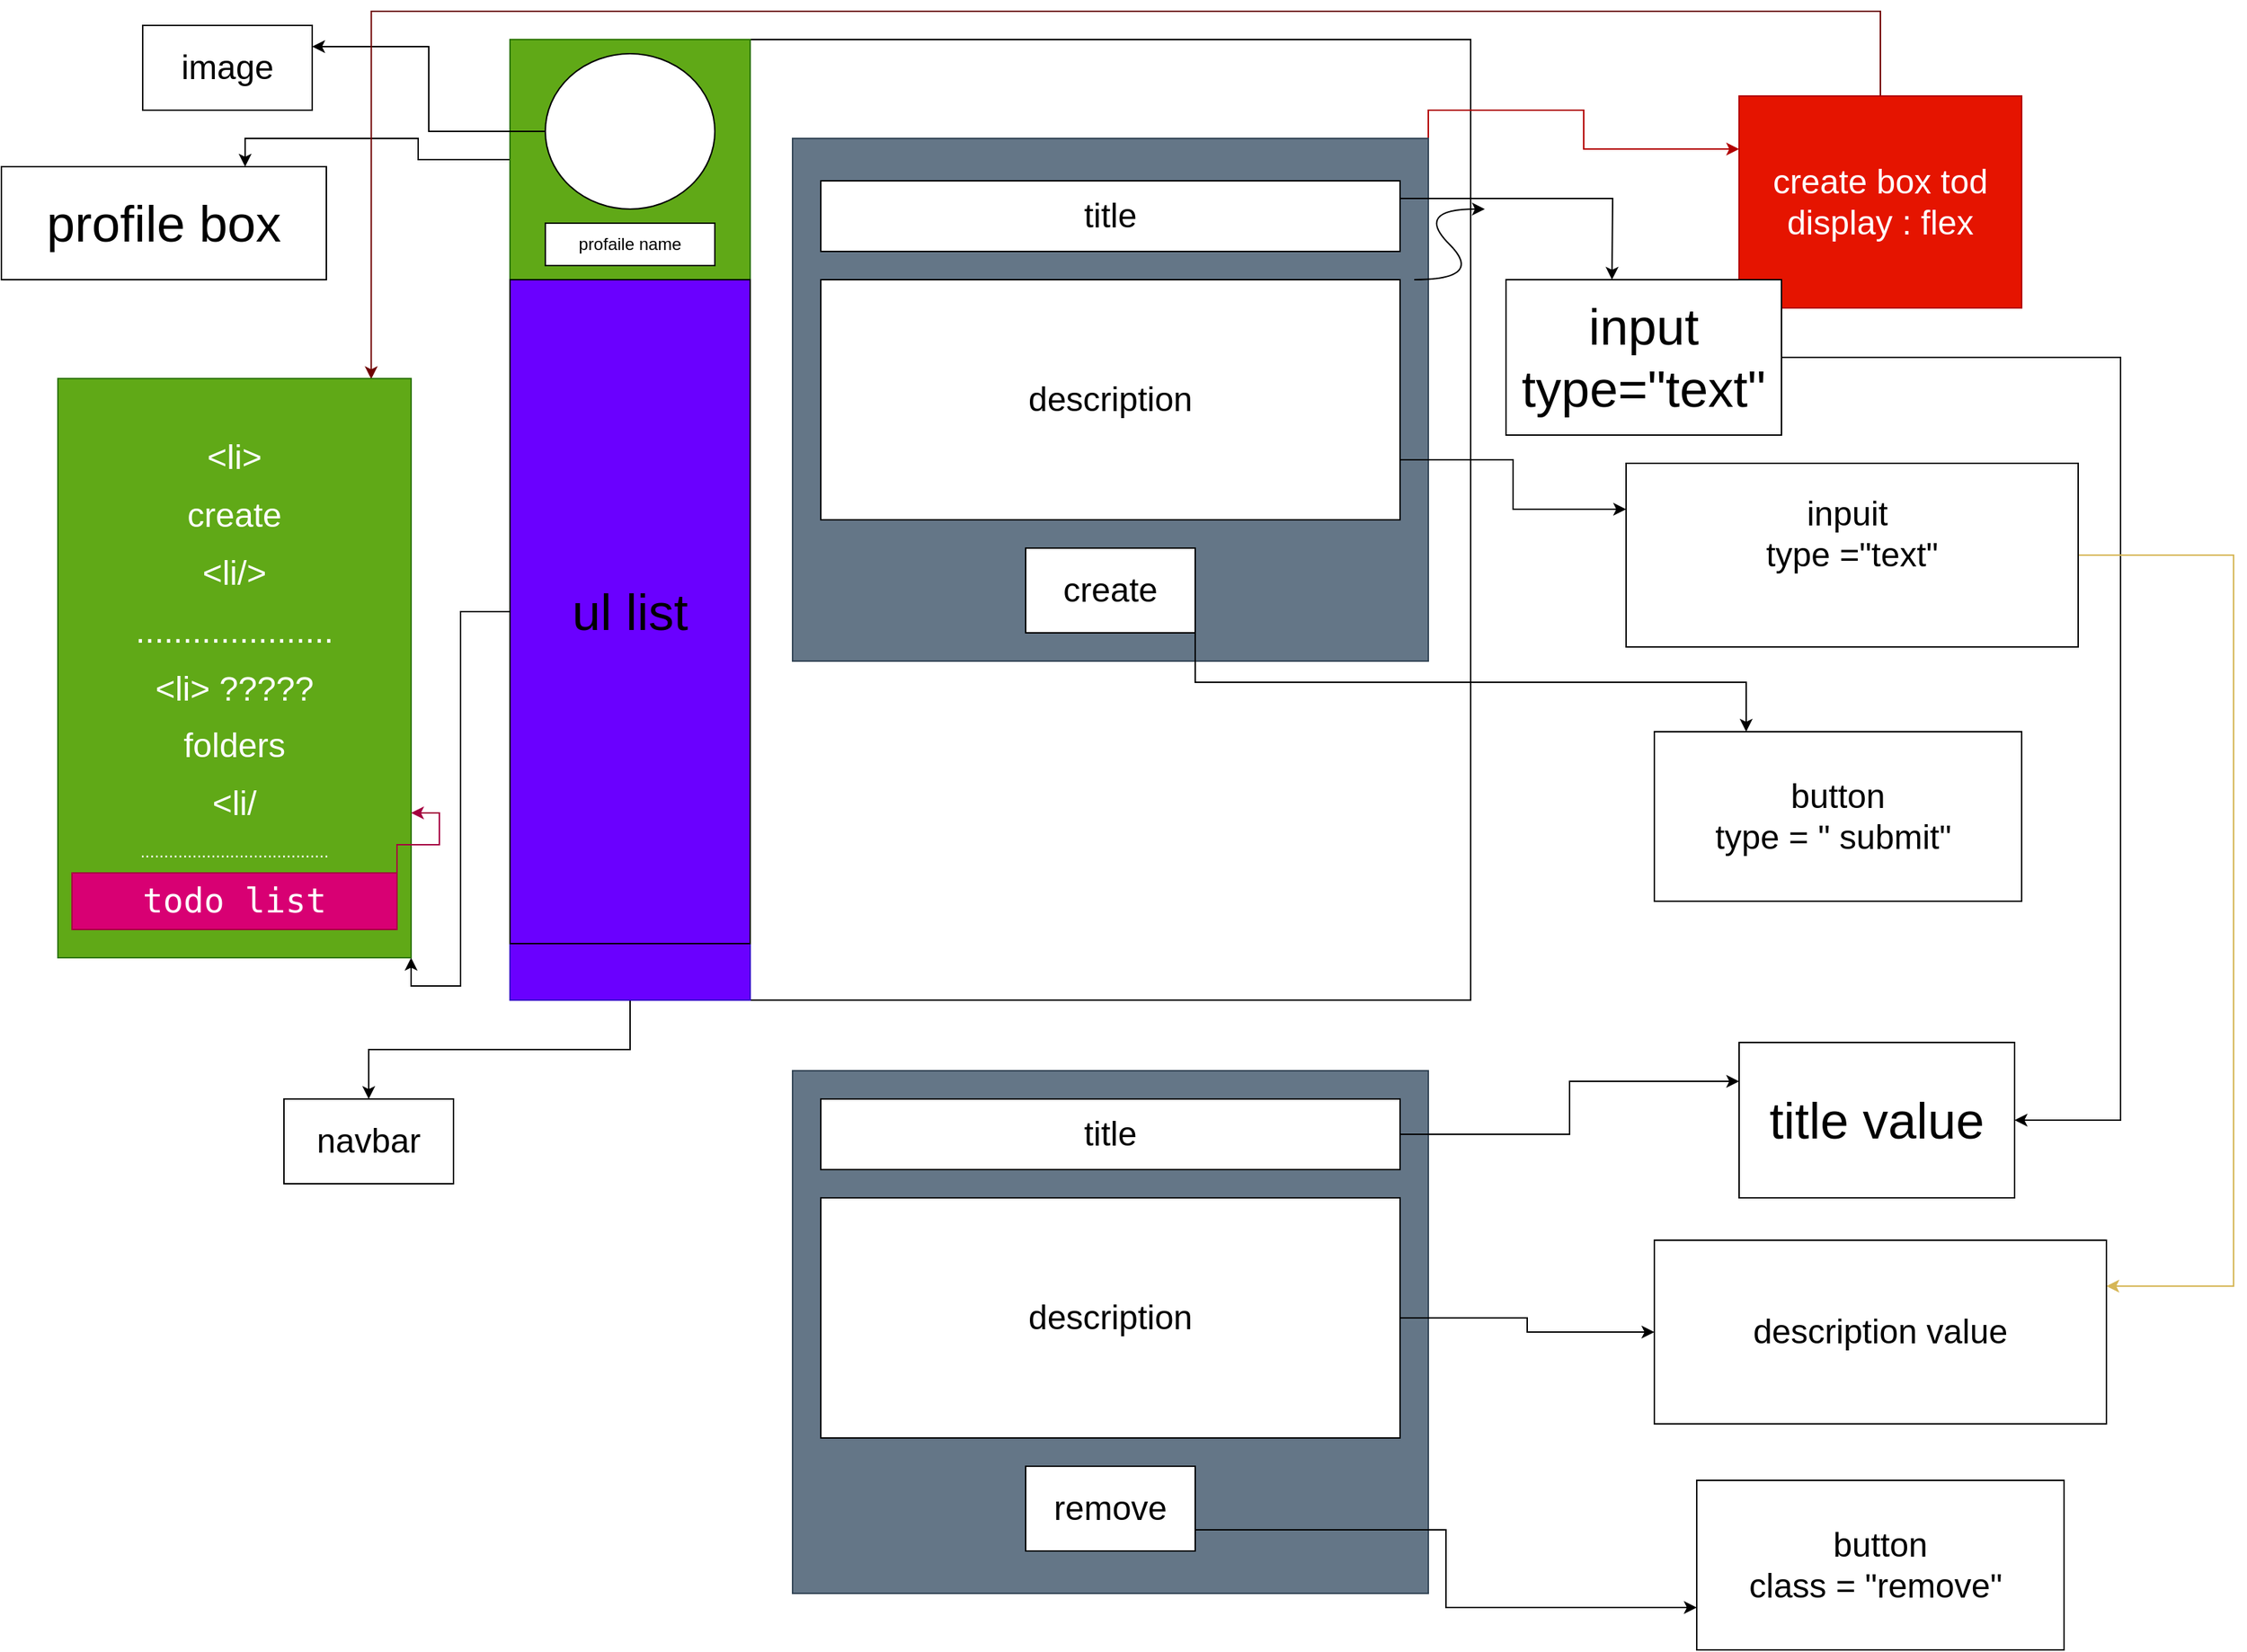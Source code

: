 <mxfile version="13.9.9" type="device"><diagram id="soRYf5IU2YV28QHzgF4Z" name="Page-1"><mxGraphModel dx="3694" dy="1644" grid="1" gridSize="10" guides="1" tooltips="1" connect="1" arrows="1" fold="1" page="1" pageScale="1" pageWidth="850" pageHeight="1100" math="0" shadow="0"><root><mxCell id="0"/><mxCell id="1" parent="0"/><mxCell id="wcgVE5dAAhWsLzOFIcn2-1" value="" style="whiteSpace=wrap;html=1;aspect=fixed;" vertex="1" parent="1"><mxGeometry x="-400" y="30" width="680" height="680" as="geometry"/></mxCell><mxCell id="wcgVE5dAAhWsLzOFIcn2-2" value="&lt;span style=&quot;font-size: 24px&quot;&gt;navbar&lt;br&gt;&lt;/span&gt;" style="rounded=0;whiteSpace=wrap;html=1;" vertex="1" parent="1"><mxGeometry x="-560" y="780" width="120" height="60" as="geometry"/></mxCell><mxCell id="wcgVE5dAAhWsLzOFIcn2-6" style="edgeStyle=orthogonalEdgeStyle;rounded=0;orthogonalLoop=1;jettySize=auto;html=1;exitX=0.5;exitY=1;exitDx=0;exitDy=0;entryX=0.5;entryY=0;entryDx=0;entryDy=0;" edge="1" parent="1" source="wcgVE5dAAhWsLzOFIcn2-3" target="wcgVE5dAAhWsLzOFIcn2-2"><mxGeometry relative="1" as="geometry"><mxPoint x="-315" y="830" as="targetPoint"/></mxGeometry></mxCell><mxCell id="wcgVE5dAAhWsLzOFIcn2-3" value="" style="rounded=0;whiteSpace=wrap;html=1;fillColor=#6a00ff;strokeColor=#3700CC;fontColor=#ffffff;" vertex="1" parent="1"><mxGeometry x="-400" y="40" width="170" height="670" as="geometry"/></mxCell><mxCell id="wcgVE5dAAhWsLzOFIcn2-8" style="edgeStyle=orthogonalEdgeStyle;rounded=0;orthogonalLoop=1;jettySize=auto;html=1;exitX=0;exitY=0.5;exitDx=0;exitDy=0;entryX=0.75;entryY=0;entryDx=0;entryDy=0;" edge="1" parent="1" source="wcgVE5dAAhWsLzOFIcn2-7" target="wcgVE5dAAhWsLzOFIcn2-9"><mxGeometry relative="1" as="geometry"><mxPoint x="-480" y="230" as="targetPoint"/></mxGeometry></mxCell><mxCell id="wcgVE5dAAhWsLzOFIcn2-7" value="" style="rounded=0;whiteSpace=wrap;html=1;fillColor=#60a917;strokeColor=#2D7600;fontColor=#ffffff;" vertex="1" parent="1"><mxGeometry x="-400" y="30" width="170" height="170" as="geometry"/></mxCell><mxCell id="wcgVE5dAAhWsLzOFIcn2-9" value="&lt;font style=&quot;font-size: 36px&quot;&gt;profile box&lt;/font&gt;" style="rounded=0;whiteSpace=wrap;html=1;" vertex="1" parent="1"><mxGeometry x="-760" y="120" width="230" height="80" as="geometry"/></mxCell><mxCell id="wcgVE5dAAhWsLzOFIcn2-12" style="edgeStyle=orthogonalEdgeStyle;rounded=0;orthogonalLoop=1;jettySize=auto;html=1;exitX=0;exitY=0.5;exitDx=0;exitDy=0;entryX=1;entryY=0.25;entryDx=0;entryDy=0;" edge="1" parent="1" source="wcgVE5dAAhWsLzOFIcn2-11" target="wcgVE5dAAhWsLzOFIcn2-13"><mxGeometry relative="1" as="geometry"><mxPoint x="-540" y="50" as="targetPoint"/></mxGeometry></mxCell><mxCell id="wcgVE5dAAhWsLzOFIcn2-11" value="" style="ellipse;whiteSpace=wrap;html=1;" vertex="1" parent="1"><mxGeometry x="-375" y="40" width="120" height="110" as="geometry"/></mxCell><mxCell id="wcgVE5dAAhWsLzOFIcn2-13" value="&lt;font style=&quot;font-size: 24px&quot;&gt;image&lt;/font&gt;" style="rounded=0;whiteSpace=wrap;html=1;" vertex="1" parent="1"><mxGeometry x="-660" y="20" width="120" height="60" as="geometry"/></mxCell><mxCell id="wcgVE5dAAhWsLzOFIcn2-14" value="profaile name" style="rounded=0;whiteSpace=wrap;html=1;" vertex="1" parent="1"><mxGeometry x="-375" y="160" width="120" height="30" as="geometry"/></mxCell><mxCell id="wcgVE5dAAhWsLzOFIcn2-16" style="edgeStyle=orthogonalEdgeStyle;rounded=0;orthogonalLoop=1;jettySize=auto;html=1;exitX=1;exitY=0;exitDx=0;exitDy=0;entryX=0;entryY=0.25;entryDx=0;entryDy=0;fillColor=#e51400;strokeColor=#B20000;" edge="1" parent="1" source="wcgVE5dAAhWsLzOFIcn2-15" target="wcgVE5dAAhWsLzOFIcn2-17"><mxGeometry relative="1" as="geometry"><mxPoint x="460" y="140" as="targetPoint"/></mxGeometry></mxCell><mxCell id="wcgVE5dAAhWsLzOFIcn2-15" value="" style="rounded=0;whiteSpace=wrap;html=1;fillColor=#647687;strokeColor=#314354;fontColor=#ffffff;" vertex="1" parent="1"><mxGeometry x="-200" y="100" width="450" height="370" as="geometry"/></mxCell><mxCell id="wcgVE5dAAhWsLzOFIcn2-43" style="edgeStyle=orthogonalEdgeStyle;rounded=0;orthogonalLoop=1;jettySize=auto;html=1;exitX=0.5;exitY=0;exitDx=0;exitDy=0;entryX=0.887;entryY=0.001;entryDx=0;entryDy=0;entryPerimeter=0;fillColor=#a20025;strokeColor=#6F0000;" edge="1" parent="1" source="wcgVE5dAAhWsLzOFIcn2-17" target="wcgVE5dAAhWsLzOFIcn2-37"><mxGeometry relative="1" as="geometry"><Array as="points"><mxPoint x="570" y="10"/><mxPoint x="-498" y="10"/></Array></mxGeometry></mxCell><mxCell id="wcgVE5dAAhWsLzOFIcn2-17" value="&lt;font style=&quot;font-size: 24px&quot;&gt;create box tod&lt;br&gt;display : flex&lt;br&gt;&lt;/font&gt;" style="rounded=0;whiteSpace=wrap;html=1;fillColor=#e51400;strokeColor=#B20000;fontColor=#ffffff;" vertex="1" parent="1"><mxGeometry x="470" y="70" width="200" height="150" as="geometry"/></mxCell><mxCell id="wcgVE5dAAhWsLzOFIcn2-27" style="edgeStyle=orthogonalEdgeStyle;rounded=0;orthogonalLoop=1;jettySize=auto;html=1;exitX=1;exitY=0.25;exitDx=0;exitDy=0;" edge="1" parent="1" source="wcgVE5dAAhWsLzOFIcn2-18"><mxGeometry relative="1" as="geometry"><mxPoint x="380" y="200" as="targetPoint"/></mxGeometry></mxCell><mxCell id="wcgVE5dAAhWsLzOFIcn2-18" value="&lt;font style=&quot;font-size: 24px&quot;&gt;title&lt;/font&gt;" style="rounded=0;whiteSpace=wrap;html=1;" vertex="1" parent="1"><mxGeometry x="-180" y="130" width="410" height="50" as="geometry"/></mxCell><mxCell id="wcgVE5dAAhWsLzOFIcn2-29" style="edgeStyle=orthogonalEdgeStyle;rounded=0;orthogonalLoop=1;jettySize=auto;html=1;exitX=1;exitY=0.75;exitDx=0;exitDy=0;entryX=0;entryY=0.25;entryDx=0;entryDy=0;" edge="1" parent="1" source="wcgVE5dAAhWsLzOFIcn2-19" target="wcgVE5dAAhWsLzOFIcn2-30"><mxGeometry relative="1" as="geometry"><mxPoint x="380" y="370" as="targetPoint"/></mxGeometry></mxCell><mxCell id="wcgVE5dAAhWsLzOFIcn2-19" value="&lt;font style=&quot;font-size: 24px&quot;&gt;description&lt;/font&gt;" style="rounded=0;whiteSpace=wrap;html=1;" vertex="1" parent="1"><mxGeometry x="-180" y="200" width="410" height="170" as="geometry"/></mxCell><mxCell id="wcgVE5dAAhWsLzOFIcn2-33" style="edgeStyle=orthogonalEdgeStyle;rounded=0;orthogonalLoop=1;jettySize=auto;html=1;exitX=1;exitY=1;exitDx=0;exitDy=0;entryX=0.25;entryY=0;entryDx=0;entryDy=0;" edge="1" parent="1" source="wcgVE5dAAhWsLzOFIcn2-22" target="wcgVE5dAAhWsLzOFIcn2-34"><mxGeometry relative="1" as="geometry"><mxPoint x="480" y="520" as="targetPoint"/></mxGeometry></mxCell><mxCell id="wcgVE5dAAhWsLzOFIcn2-22" value="&lt;font style=&quot;font-size: 24px&quot;&gt;create&lt;/font&gt;" style="rounded=0;whiteSpace=wrap;html=1;" vertex="1" parent="1"><mxGeometry x="-35" y="390" width="120" height="60" as="geometry"/></mxCell><mxCell id="wcgVE5dAAhWsLzOFIcn2-56" style="edgeStyle=orthogonalEdgeStyle;rounded=0;orthogonalLoop=1;jettySize=auto;html=1;exitX=1;exitY=0.5;exitDx=0;exitDy=0;entryX=1;entryY=0.5;entryDx=0;entryDy=0;" edge="1" parent="1" source="wcgVE5dAAhWsLzOFIcn2-28" target="wcgVE5dAAhWsLzOFIcn2-52"><mxGeometry relative="1" as="geometry"><Array as="points"><mxPoint x="740" y="255"/><mxPoint x="740" y="795"/></Array></mxGeometry></mxCell><mxCell id="wcgVE5dAAhWsLzOFIcn2-28" value="&lt;span style=&quot;font-size: 36px&quot;&gt;input type=&quot;text&quot;&lt;/span&gt;" style="rounded=0;whiteSpace=wrap;html=1;" vertex="1" parent="1"><mxGeometry x="305" y="200" width="195" height="110" as="geometry"/></mxCell><mxCell id="wcgVE5dAAhWsLzOFIcn2-57" style="edgeStyle=orthogonalEdgeStyle;rounded=0;orthogonalLoop=1;jettySize=auto;html=1;exitX=1;exitY=0.5;exitDx=0;exitDy=0;entryX=1;entryY=0.25;entryDx=0;entryDy=0;fillColor=#fff2cc;strokeColor=#d6b656;" edge="1" parent="1" source="wcgVE5dAAhWsLzOFIcn2-30" target="wcgVE5dAAhWsLzOFIcn2-51"><mxGeometry relative="1" as="geometry"><Array as="points"><mxPoint x="820" y="395"/><mxPoint x="820" y="913"/></Array></mxGeometry></mxCell><mxCell id="wcgVE5dAAhWsLzOFIcn2-30" value="&lt;span style=&quot;font-size: 24px&quot;&gt;inpuit&amp;nbsp;&lt;br&gt;type =&quot;text&quot;&lt;br&gt;&lt;br&gt;&lt;/span&gt;" style="rounded=0;whiteSpace=wrap;html=1;" vertex="1" parent="1"><mxGeometry x="390" y="330" width="320" height="130" as="geometry"/></mxCell><mxCell id="wcgVE5dAAhWsLzOFIcn2-34" value="&lt;font style=&quot;font-size: 24px&quot;&gt;button&lt;br&gt;type = &quot; submit&quot;&amp;nbsp;&lt;br&gt;&lt;/font&gt;" style="rounded=0;whiteSpace=wrap;html=1;" vertex="1" parent="1"><mxGeometry x="410" y="520" width="260" height="120" as="geometry"/></mxCell><mxCell id="wcgVE5dAAhWsLzOFIcn2-36" style="edgeStyle=orthogonalEdgeStyle;rounded=0;orthogonalLoop=1;jettySize=auto;html=1;exitX=0;exitY=0.5;exitDx=0;exitDy=0;entryX=1;entryY=1;entryDx=0;entryDy=0;" edge="1" parent="1" source="wcgVE5dAAhWsLzOFIcn2-35" target="wcgVE5dAAhWsLzOFIcn2-37"><mxGeometry relative="1" as="geometry"><mxPoint x="-470" y="330" as="targetPoint"/></mxGeometry></mxCell><mxCell id="wcgVE5dAAhWsLzOFIcn2-35" value="&lt;span style=&quot;font-size: 36px&quot;&gt;ul list&lt;br&gt;&lt;/span&gt;" style="rounded=0;whiteSpace=wrap;html=1;fillColor=none;" vertex="1" parent="1"><mxGeometry x="-400" y="200" width="170" height="470" as="geometry"/></mxCell><mxCell id="wcgVE5dAAhWsLzOFIcn2-37" value="&lt;blockquote&gt;&lt;span style=&quot;font-size: 24px&quot;&gt;&amp;lt;li&amp;gt;&lt;/span&gt;&lt;/blockquote&gt;&lt;blockquote&gt;&lt;span style=&quot;font-size: 24px&quot;&gt;create&lt;/span&gt;&lt;/blockquote&gt;&lt;blockquote&gt;&lt;span style=&quot;font-size: 24px&quot;&gt;&amp;lt;li/&amp;gt;&lt;/span&gt;&lt;/blockquote&gt;&lt;blockquote&gt;&lt;span style=&quot;font-size: 24px&quot;&gt;.....................&lt;/span&gt;&lt;/blockquote&gt;&lt;blockquote&gt;&lt;span style=&quot;font-size: 24px&quot;&gt;&amp;lt;li&amp;gt; ?????&lt;/span&gt;&lt;/blockquote&gt;&lt;blockquote&gt;&lt;span style=&quot;font-size: 24px&quot;&gt;folders&lt;/span&gt;&lt;/blockquote&gt;&lt;blockquote&gt;&lt;span style=&quot;font-size: 24px&quot;&gt;&amp;lt;li/&lt;/span&gt;&lt;/blockquote&gt;&lt;blockquote&gt;........................................&lt;/blockquote&gt;&lt;pre&gt;&lt;br&gt;&lt;/pre&gt;&lt;div style=&quot;text-align: justify&quot;&gt;&lt;/div&gt;" style="rounded=0;whiteSpace=wrap;html=1;fillColor=#60a917;strokeColor=#2D7600;fontColor=#ffffff;" vertex="1" parent="1"><mxGeometry x="-720" y="270" width="250" height="410" as="geometry"/></mxCell><mxCell id="wcgVE5dAAhWsLzOFIcn2-41" style="edgeStyle=orthogonalEdgeStyle;rounded=0;orthogonalLoop=1;jettySize=auto;html=1;exitX=1;exitY=0;exitDx=0;exitDy=0;entryX=1;entryY=0.75;entryDx=0;entryDy=0;fillColor=#d80073;strokeColor=#A50040;" edge="1" parent="1" source="wcgVE5dAAhWsLzOFIcn2-40" target="wcgVE5dAAhWsLzOFIcn2-37"><mxGeometry relative="1" as="geometry"/></mxCell><mxCell id="wcgVE5dAAhWsLzOFIcn2-40" value="&lt;pre&gt;&lt;span style=&quot;font-size: 24px&quot;&gt;todo list&lt;/span&gt;&lt;/pre&gt;" style="rounded=0;whiteSpace=wrap;html=1;fillColor=#d80073;strokeColor=#A50040;fontColor=#ffffff;" vertex="1" parent="1"><mxGeometry x="-710" y="620" width="230" height="40" as="geometry"/></mxCell><mxCell id="wcgVE5dAAhWsLzOFIcn2-42" value="" style="curved=1;endArrow=classic;html=1;" edge="1" parent="1"><mxGeometry width="50" height="50" relative="1" as="geometry"><mxPoint x="240" y="200" as="sourcePoint"/><mxPoint x="290" y="150" as="targetPoint"/><Array as="points"><mxPoint x="290" y="200"/><mxPoint x="240" y="150"/></Array></mxGeometry></mxCell><mxCell id="wcgVE5dAAhWsLzOFIcn2-46" value="" style="rounded=0;whiteSpace=wrap;html=1;fillColor=#647687;strokeColor=#314354;fontColor=#ffffff;" vertex="1" parent="1"><mxGeometry x="-200" y="760" width="450" height="370" as="geometry"/></mxCell><mxCell id="wcgVE5dAAhWsLzOFIcn2-53" style="edgeStyle=orthogonalEdgeStyle;rounded=0;orthogonalLoop=1;jettySize=auto;html=1;exitX=1;exitY=0.5;exitDx=0;exitDy=0;entryX=0;entryY=0.25;entryDx=0;entryDy=0;" edge="1" parent="1" source="wcgVE5dAAhWsLzOFIcn2-47" target="wcgVE5dAAhWsLzOFIcn2-52"><mxGeometry relative="1" as="geometry"/></mxCell><mxCell id="wcgVE5dAAhWsLzOFIcn2-47" value="&lt;font style=&quot;font-size: 24px&quot;&gt;title&lt;/font&gt;" style="rounded=0;whiteSpace=wrap;html=1;" vertex="1" parent="1"><mxGeometry x="-180" y="780" width="410" height="50" as="geometry"/></mxCell><mxCell id="wcgVE5dAAhWsLzOFIcn2-54" style="edgeStyle=orthogonalEdgeStyle;rounded=0;orthogonalLoop=1;jettySize=auto;html=1;exitX=1;exitY=0.5;exitDx=0;exitDy=0;" edge="1" parent="1" source="wcgVE5dAAhWsLzOFIcn2-48" target="wcgVE5dAAhWsLzOFIcn2-51"><mxGeometry relative="1" as="geometry"/></mxCell><mxCell id="wcgVE5dAAhWsLzOFIcn2-48" value="&lt;font style=&quot;font-size: 24px&quot;&gt;description&lt;/font&gt;" style="rounded=0;whiteSpace=wrap;html=1;" vertex="1" parent="1"><mxGeometry x="-180" y="850" width="410" height="170" as="geometry"/></mxCell><mxCell id="wcgVE5dAAhWsLzOFIcn2-55" style="edgeStyle=orthogonalEdgeStyle;rounded=0;orthogonalLoop=1;jettySize=auto;html=1;exitX=1;exitY=0.75;exitDx=0;exitDy=0;entryX=0;entryY=0.75;entryDx=0;entryDy=0;" edge="1" parent="1" source="wcgVE5dAAhWsLzOFIcn2-49" target="wcgVE5dAAhWsLzOFIcn2-50"><mxGeometry relative="1" as="geometry"/></mxCell><mxCell id="wcgVE5dAAhWsLzOFIcn2-49" value="&lt;font style=&quot;font-size: 24px&quot;&gt;remove&lt;/font&gt;" style="rounded=0;whiteSpace=wrap;html=1;" vertex="1" parent="1"><mxGeometry x="-35" y="1040" width="120" height="60" as="geometry"/></mxCell><mxCell id="wcgVE5dAAhWsLzOFIcn2-50" value="&lt;font style=&quot;font-size: 24px&quot;&gt;button&lt;br&gt;class = &quot;remove&quot;&amp;nbsp;&lt;br&gt;&lt;/font&gt;" style="rounded=0;whiteSpace=wrap;html=1;" vertex="1" parent="1"><mxGeometry x="440" y="1050" width="260" height="120" as="geometry"/></mxCell><mxCell id="wcgVE5dAAhWsLzOFIcn2-51" value="&lt;span style=&quot;font-size: 24px&quot;&gt;description value&lt;br&gt;&lt;/span&gt;" style="rounded=0;whiteSpace=wrap;html=1;" vertex="1" parent="1"><mxGeometry x="410" y="880" width="320" height="130" as="geometry"/></mxCell><mxCell id="wcgVE5dAAhWsLzOFIcn2-52" value="&lt;span style=&quot;font-size: 36px&quot;&gt;title value&lt;/span&gt;" style="rounded=0;whiteSpace=wrap;html=1;" vertex="1" parent="1"><mxGeometry x="470" y="740" width="195" height="110" as="geometry"/></mxCell></root></mxGraphModel></diagram></mxfile>